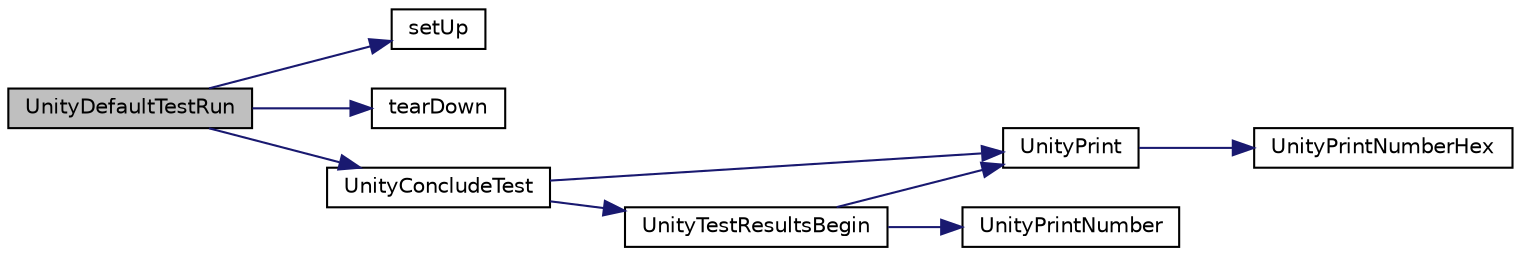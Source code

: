 digraph "UnityDefaultTestRun"
{
  edge [fontname="Helvetica",fontsize="10",labelfontname="Helvetica",labelfontsize="10"];
  node [fontname="Helvetica",fontsize="10",shape=record];
  rankdir="LR";
  Node1 [label="UnityDefaultTestRun",height=0.2,width=0.4,color="black", fillcolor="grey75", style="filled" fontcolor="black"];
  Node1 -> Node2 [color="midnightblue",fontsize="10",style="solid",fontname="Helvetica"];
  Node2 [label="setUp",height=0.2,width=0.4,color="black", fillcolor="white", style="filled",URL="$unity_8cpp.html#a95c834d6178047ce9e1bce7cbfea2836"];
  Node1 -> Node3 [color="midnightblue",fontsize="10",style="solid",fontname="Helvetica"];
  Node3 [label="tearDown",height=0.2,width=0.4,color="black", fillcolor="white", style="filled",URL="$unity_8cpp.html#a9909011e5fea0c018842eec4d93d0662"];
  Node1 -> Node4 [color="midnightblue",fontsize="10",style="solid",fontname="Helvetica"];
  Node4 [label="UnityConcludeTest",height=0.2,width=0.4,color="black", fillcolor="white", style="filled",URL="$unity_8cpp.html#a44f03f0124e59f6996da61946cc2a58e"];
  Node4 -> Node5 [color="midnightblue",fontsize="10",style="solid",fontname="Helvetica"];
  Node5 [label="UnityTestResultsBegin",height=0.2,width=0.4,color="black", fillcolor="white", style="filled",URL="$unity_8cpp.html#a3592c36ac5669c5fb9c115b5746bacc4"];
  Node5 -> Node6 [color="midnightblue",fontsize="10",style="solid",fontname="Helvetica"];
  Node6 [label="UnityPrint",height=0.2,width=0.4,color="black", fillcolor="white", style="filled",URL="$unity_8cpp.html#accff2eb4cfd0273e8ad62c37639d3e3c"];
  Node6 -> Node7 [color="midnightblue",fontsize="10",style="solid",fontname="Helvetica"];
  Node7 [label="UnityPrintNumberHex",height=0.2,width=0.4,color="black", fillcolor="white", style="filled",URL="$unity_8cpp.html#ae7690e1ec1db8aa92757c997b27c71e9"];
  Node5 -> Node8 [color="midnightblue",fontsize="10",style="solid",fontname="Helvetica"];
  Node8 [label="UnityPrintNumber",height=0.2,width=0.4,color="black", fillcolor="white", style="filled",URL="$unity_8cpp.html#af75b03ae890cb5b0a63e3dc5352724c1",tooltip="basically do an itoa using as little ram as possible"];
  Node4 -> Node6 [color="midnightblue",fontsize="10",style="solid",fontname="Helvetica"];
}

